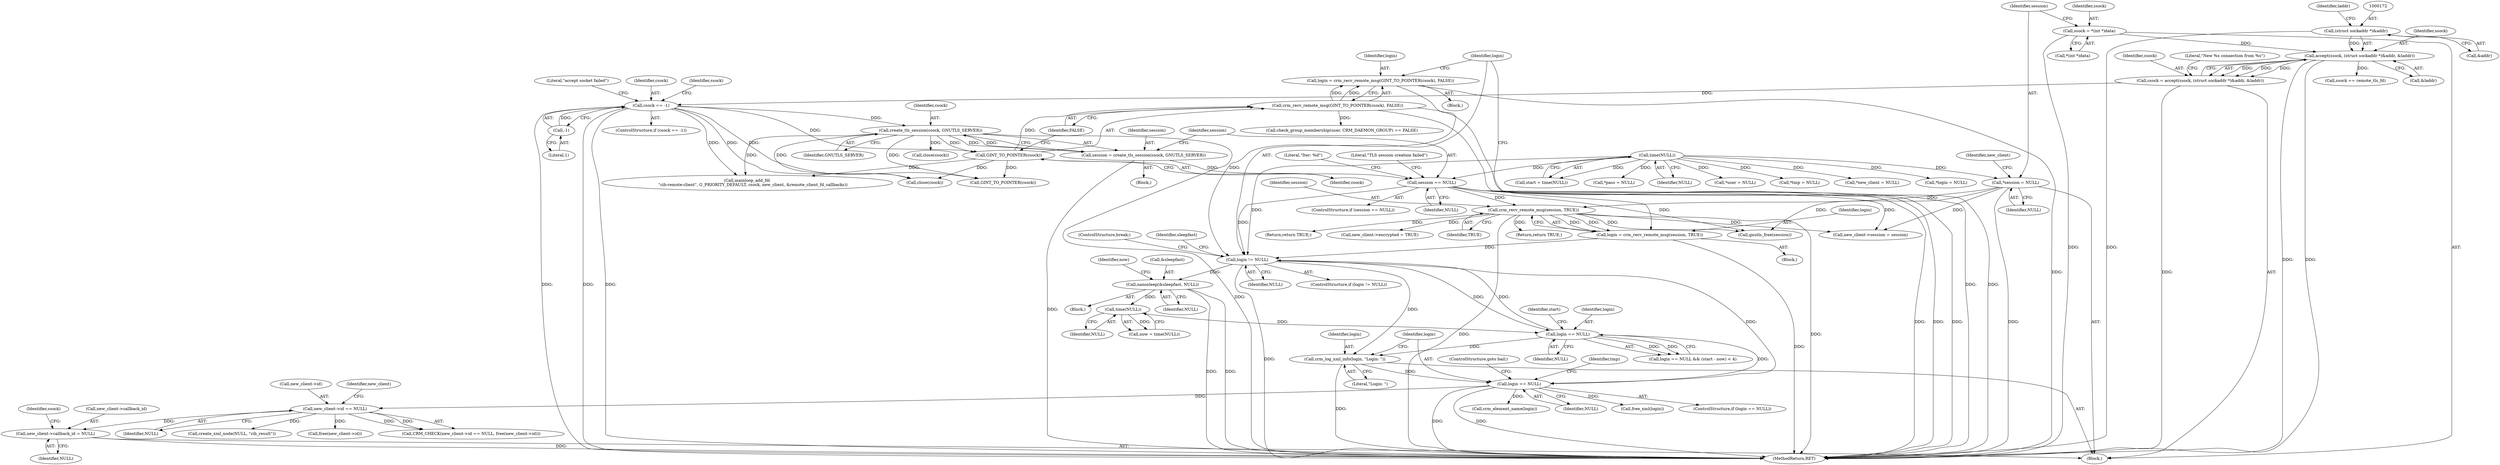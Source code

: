 digraph "1_pacemaker_564f7cc2a51dcd2f28ab12a13394f31be5aa3c93_2@pointer" {
"1000370" [label="(Call,new_client->callback_id = NULL)"];
"1000350" [label="(Call,new_client->id == NULL)"];
"1000271" [label="(Call,login == NULL)"];
"1000267" [label="(Call,crm_log_xml_info(login, \"Login: \"))"];
"1000259" [label="(Call,login == NULL)"];
"1000245" [label="(Call,login != NULL)"];
"1000238" [label="(Call,login = crm_recv_remote_msg(GINT_TO_POINTER(csock), FALSE))"];
"1000240" [label="(Call,crm_recv_remote_msg(GINT_TO_POINTER(csock), FALSE))"];
"1000241" [label="(Call,GINT_TO_POINTER(csock))"];
"1000190" [label="(Call,csock == -1)"];
"1000167" [label="(Call,csock = accept(ssock, (struct sockaddr *)&addr, &laddr))"];
"1000169" [label="(Call,accept(ssock, (struct sockaddr *)&addr, &laddr))"];
"1000129" [label="(Call,ssock = *(int *)data)"];
"1000171" [label="(Call,(struct sockaddr *)&addr)"];
"1000192" [label="(Call,-1)"];
"1000206" [label="(Call,create_tls_session(csock, GNUTLS_SERVER))"];
"1000231" [label="(Call,login = crm_recv_remote_msg(session, TRUE))"];
"1000233" [label="(Call,crm_recv_remote_msg(session, TRUE))"];
"1000210" [label="(Call,session == NULL)"];
"1000204" [label="(Call,session = create_tls_session(csock, GNUTLS_SERVER))"];
"1000125" [label="(Call,time(NULL))"];
"1000136" [label="(Call,*session = NULL)"];
"1000256" [label="(Call,time(NULL))"];
"1000250" [label="(Call,nanosleep(&sleepfast, NULL))"];
"1000204" [label="(Call,session = create_tls_session(csock, GNUTLS_SERVER))"];
"1000178" [label="(Literal,\"New %s connection from %s\")"];
"1000270" [label="(ControlStructure,if (login == NULL))"];
"1000234" [label="(Identifier,session)"];
"1000130" [label="(Identifier,ssock)"];
"1000268" [label="(Identifier,login)"];
"1000180" [label="(Call,ssock == remote_tls_fd)"];
"1000251" [label="(Call,&sleepfast)"];
"1000196" [label="(Literal,\"accept socket failed\")"];
"1000314" [label="(Call,check_group_membership(user, CRM_DAEMON_GROUP) == FALSE)"];
"1000351" [label="(Call,new_client->id)"];
"1000271" [label="(Call,login == NULL)"];
"1000242" [label="(Identifier,csock)"];
"1000175" [label="(Call,&laddr)"];
"1000131" [label="(Call,*(int *)data)"];
"1000176" [label="(Identifier,laddr)"];
"1000215" [label="(Literal,\"TLS session creation failed\")"];
"1000137" [label="(Identifier,session)"];
"1000260" [label="(Identifier,login)"];
"1000457" [label="(Call,gnutls_free(session))"];
"1000212" [label="(Identifier,NULL)"];
"1000253" [label="(Identifier,NULL)"];
"1000355" [label="(Call,free(new_client->id))"];
"1000256" [label="(Call,time(NULL))"];
"1000275" [label="(ControlStructure,goto bail;)"];
"1000377" [label="(Identifier,ssock)"];
"1000152" [label="(Call,*pass = NULL)"];
"1000246" [label="(Identifier,login)"];
"1000243" [label="(Identifier,FALSE)"];
"1000240" [label="(Call,crm_recv_remote_msg(GINT_TO_POINTER(csock), FALSE))"];
"1000463" [label="(Return,return TRUE;)"];
"1000207" [label="(Identifier,csock)"];
"1000247" [label="(Identifier,NULL)"];
"1000193" [label="(Literal,1)"];
"1000126" [label="(Identifier,NULL)"];
"1000216" [label="(Call,close(csock))"];
"1000148" [label="(Call,*user = NULL)"];
"1000442" [label="(Return,return TRUE;)"];
"1000239" [label="(Identifier,login)"];
"1000168" [label="(Identifier,csock)"];
"1000429" [label="(Call,mainloop_add_fd(\n         \"cib-remote-client\", G_PRIORITY_DEFAULT, csock, new_client, &remote_client_fd_callbacks))"];
"1000357" [label="(Identifier,new_client)"];
"1000156" [label="(Call,*tmp = NULL)"];
"1000269" [label="(Literal,\"Login: \")"];
"1000273" [label="(Identifier,NULL)"];
"1000370" [label="(Call,new_client->callback_id = NULL)"];
"1000267" [label="(Call,crm_log_xml_info(login, \"Login: \"))"];
"1000374" [label="(Identifier,NULL)"];
"1000108" [label="(Block,)"];
"1000250" [label="(Call,nanosleep(&sleepfast, NULL))"];
"1000203" [label="(Block,)"];
"1000350" [label="(Call,new_client->id == NULL)"];
"1000125" [label="(Call,time(NULL))"];
"1000396" [label="(Call,GINT_TO_POINTER(csock))"];
"1000191" [label="(Identifier,csock)"];
"1000192" [label="(Call,-1)"];
"1000278" [label="(Call,crm_element_name(login))"];
"1000206" [label="(Call,create_tls_session(csock, GNUTLS_SERVER))"];
"1000277" [label="(Identifier,tmp)"];
"1000230" [label="(Block,)"];
"1000233" [label="(Call,crm_recv_remote_msg(session, TRUE))"];
"1000232" [label="(Identifier,login)"];
"1000380" [label="(Call,new_client->encrypted = TRUE)"];
"1000221" [label="(Block,)"];
"1000140" [label="(Call,*new_client = NULL)"];
"1000245" [label="(Call,login != NULL)"];
"1000171" [label="(Call,(struct sockaddr *)&addr)"];
"1000371" [label="(Call,new_client->callback_id)"];
"1000235" [label="(Identifier,TRUE)"];
"1000129" [label="(Call,ssock = *(int *)data)"];
"1000238" [label="(Call,login = crm_recv_remote_msg(GINT_TO_POINTER(csock), FALSE))"];
"1000209" [label="(ControlStructure,if (session == NULL))"];
"1000465" [label="(MethodReturn,RET)"];
"1000261" [label="(Identifier,NULL)"];
"1000136" [label="(Call,*session = NULL)"];
"1000249" [label="(ControlStructure,break;)"];
"1000144" [label="(Call,*login = NULL)"];
"1000264" [label="(Identifier,start)"];
"1000244" [label="(ControlStructure,if (login != NULL))"];
"1000272" [label="(Identifier,login)"];
"1000170" [label="(Identifier,ssock)"];
"1000190" [label="(Call,csock == -1)"];
"1000258" [label="(Call,login == NULL && (start - now) < 4)"];
"1000138" [label="(Identifier,NULL)"];
"1000241" [label="(Call,GINT_TO_POINTER(csock))"];
"1000223" [label="(Literal,\"Iter: %d\")"];
"1000208" [label="(Identifier,GNUTLS_SERVER)"];
"1000349" [label="(Call,CRM_CHECK(new_client->id == NULL, free(new_client->id)))"];
"1000354" [label="(Identifier,NULL)"];
"1000211" [label="(Identifier,session)"];
"1000255" [label="(Identifier,now)"];
"1000231" [label="(Call,login = crm_recv_remote_msg(session, TRUE))"];
"1000201" [label="(Identifier,ssock)"];
"1000402" [label="(Call,create_xml_node(NULL, \"cib_result\"))"];
"1000459" [label="(Call,close(csock))"];
"1000169" [label="(Call,accept(ssock, (struct sockaddr *)&addr, &laddr))"];
"1000259" [label="(Call,login == NULL)"];
"1000205" [label="(Identifier,session)"];
"1000210" [label="(Call,session == NULL)"];
"1000237" [label="(Block,)"];
"1000252" [label="(Identifier,sleepfast)"];
"1000123" [label="(Call,start = time(NULL))"];
"1000141" [label="(Identifier,new_client)"];
"1000254" [label="(Call,now = time(NULL))"];
"1000461" [label="(Call,free_xml(login))"];
"1000257" [label="(Identifier,NULL)"];
"1000189" [label="(ControlStructure,if (csock == -1))"];
"1000385" [label="(Call,new_client->session = session)"];
"1000173" [label="(Call,&addr)"];
"1000167" [label="(Call,csock = accept(ssock, (struct sockaddr *)&addr, &laddr))"];
"1000370" -> "1000108"  [label="AST: "];
"1000370" -> "1000374"  [label="CFG: "];
"1000371" -> "1000370"  [label="AST: "];
"1000374" -> "1000370"  [label="AST: "];
"1000377" -> "1000370"  [label="CFG: "];
"1000370" -> "1000465"  [label="DDG: "];
"1000350" -> "1000370"  [label="DDG: "];
"1000350" -> "1000349"  [label="AST: "];
"1000350" -> "1000354"  [label="CFG: "];
"1000351" -> "1000350"  [label="AST: "];
"1000354" -> "1000350"  [label="AST: "];
"1000357" -> "1000350"  [label="CFG: "];
"1000350" -> "1000349"  [label="DDG: "];
"1000350" -> "1000349"  [label="DDG: "];
"1000271" -> "1000350"  [label="DDG: "];
"1000350" -> "1000355"  [label="DDG: "];
"1000350" -> "1000402"  [label="DDG: "];
"1000271" -> "1000270"  [label="AST: "];
"1000271" -> "1000273"  [label="CFG: "];
"1000272" -> "1000271"  [label="AST: "];
"1000273" -> "1000271"  [label="AST: "];
"1000275" -> "1000271"  [label="CFG: "];
"1000277" -> "1000271"  [label="CFG: "];
"1000271" -> "1000465"  [label="DDG: "];
"1000271" -> "1000465"  [label="DDG: "];
"1000267" -> "1000271"  [label="DDG: "];
"1000259" -> "1000271"  [label="DDG: "];
"1000245" -> "1000271"  [label="DDG: "];
"1000271" -> "1000278"  [label="DDG: "];
"1000271" -> "1000461"  [label="DDG: "];
"1000267" -> "1000108"  [label="AST: "];
"1000267" -> "1000269"  [label="CFG: "];
"1000268" -> "1000267"  [label="AST: "];
"1000269" -> "1000267"  [label="AST: "];
"1000272" -> "1000267"  [label="CFG: "];
"1000267" -> "1000465"  [label="DDG: "];
"1000259" -> "1000267"  [label="DDG: "];
"1000245" -> "1000267"  [label="DDG: "];
"1000259" -> "1000258"  [label="AST: "];
"1000259" -> "1000261"  [label="CFG: "];
"1000260" -> "1000259"  [label="AST: "];
"1000261" -> "1000259"  [label="AST: "];
"1000264" -> "1000259"  [label="CFG: "];
"1000258" -> "1000259"  [label="CFG: "];
"1000259" -> "1000245"  [label="DDG: "];
"1000259" -> "1000258"  [label="DDG: "];
"1000259" -> "1000258"  [label="DDG: "];
"1000245" -> "1000259"  [label="DDG: "];
"1000256" -> "1000259"  [label="DDG: "];
"1000245" -> "1000244"  [label="AST: "];
"1000245" -> "1000247"  [label="CFG: "];
"1000246" -> "1000245"  [label="AST: "];
"1000247" -> "1000245"  [label="AST: "];
"1000249" -> "1000245"  [label="CFG: "];
"1000252" -> "1000245"  [label="CFG: "];
"1000245" -> "1000465"  [label="DDG: "];
"1000238" -> "1000245"  [label="DDG: "];
"1000231" -> "1000245"  [label="DDG: "];
"1000210" -> "1000245"  [label="DDG: "];
"1000125" -> "1000245"  [label="DDG: "];
"1000245" -> "1000250"  [label="DDG: "];
"1000238" -> "1000237"  [label="AST: "];
"1000238" -> "1000240"  [label="CFG: "];
"1000239" -> "1000238"  [label="AST: "];
"1000240" -> "1000238"  [label="AST: "];
"1000246" -> "1000238"  [label="CFG: "];
"1000238" -> "1000465"  [label="DDG: "];
"1000240" -> "1000238"  [label="DDG: "];
"1000240" -> "1000238"  [label="DDG: "];
"1000240" -> "1000243"  [label="CFG: "];
"1000241" -> "1000240"  [label="AST: "];
"1000243" -> "1000240"  [label="AST: "];
"1000240" -> "1000465"  [label="DDG: "];
"1000240" -> "1000465"  [label="DDG: "];
"1000241" -> "1000240"  [label="DDG: "];
"1000240" -> "1000314"  [label="DDG: "];
"1000241" -> "1000242"  [label="CFG: "];
"1000242" -> "1000241"  [label="AST: "];
"1000243" -> "1000241"  [label="CFG: "];
"1000190" -> "1000241"  [label="DDG: "];
"1000206" -> "1000241"  [label="DDG: "];
"1000241" -> "1000396"  [label="DDG: "];
"1000241" -> "1000429"  [label="DDG: "];
"1000241" -> "1000459"  [label="DDG: "];
"1000190" -> "1000189"  [label="AST: "];
"1000190" -> "1000192"  [label="CFG: "];
"1000191" -> "1000190"  [label="AST: "];
"1000192" -> "1000190"  [label="AST: "];
"1000196" -> "1000190"  [label="CFG: "];
"1000201" -> "1000190"  [label="CFG: "];
"1000190" -> "1000465"  [label="DDG: "];
"1000190" -> "1000465"  [label="DDG: "];
"1000190" -> "1000465"  [label="DDG: "];
"1000167" -> "1000190"  [label="DDG: "];
"1000192" -> "1000190"  [label="DDG: "];
"1000190" -> "1000206"  [label="DDG: "];
"1000190" -> "1000396"  [label="DDG: "];
"1000190" -> "1000429"  [label="DDG: "];
"1000190" -> "1000459"  [label="DDG: "];
"1000167" -> "1000108"  [label="AST: "];
"1000167" -> "1000169"  [label="CFG: "];
"1000168" -> "1000167"  [label="AST: "];
"1000169" -> "1000167"  [label="AST: "];
"1000178" -> "1000167"  [label="CFG: "];
"1000167" -> "1000465"  [label="DDG: "];
"1000169" -> "1000167"  [label="DDG: "];
"1000169" -> "1000167"  [label="DDG: "];
"1000169" -> "1000167"  [label="DDG: "];
"1000169" -> "1000175"  [label="CFG: "];
"1000170" -> "1000169"  [label="AST: "];
"1000171" -> "1000169"  [label="AST: "];
"1000175" -> "1000169"  [label="AST: "];
"1000169" -> "1000465"  [label="DDG: "];
"1000169" -> "1000465"  [label="DDG: "];
"1000129" -> "1000169"  [label="DDG: "];
"1000171" -> "1000169"  [label="DDG: "];
"1000169" -> "1000180"  [label="DDG: "];
"1000129" -> "1000108"  [label="AST: "];
"1000129" -> "1000131"  [label="CFG: "];
"1000130" -> "1000129"  [label="AST: "];
"1000131" -> "1000129"  [label="AST: "];
"1000137" -> "1000129"  [label="CFG: "];
"1000129" -> "1000465"  [label="DDG: "];
"1000171" -> "1000173"  [label="CFG: "];
"1000172" -> "1000171"  [label="AST: "];
"1000173" -> "1000171"  [label="AST: "];
"1000176" -> "1000171"  [label="CFG: "];
"1000171" -> "1000465"  [label="DDG: "];
"1000192" -> "1000193"  [label="CFG: "];
"1000193" -> "1000192"  [label="AST: "];
"1000206" -> "1000204"  [label="AST: "];
"1000206" -> "1000208"  [label="CFG: "];
"1000207" -> "1000206"  [label="AST: "];
"1000208" -> "1000206"  [label="AST: "];
"1000204" -> "1000206"  [label="CFG: "];
"1000206" -> "1000465"  [label="DDG: "];
"1000206" -> "1000204"  [label="DDG: "];
"1000206" -> "1000204"  [label="DDG: "];
"1000206" -> "1000216"  [label="DDG: "];
"1000206" -> "1000396"  [label="DDG: "];
"1000206" -> "1000429"  [label="DDG: "];
"1000206" -> "1000459"  [label="DDG: "];
"1000231" -> "1000230"  [label="AST: "];
"1000231" -> "1000233"  [label="CFG: "];
"1000232" -> "1000231"  [label="AST: "];
"1000233" -> "1000231"  [label="AST: "];
"1000246" -> "1000231"  [label="CFG: "];
"1000231" -> "1000465"  [label="DDG: "];
"1000233" -> "1000231"  [label="DDG: "];
"1000233" -> "1000231"  [label="DDG: "];
"1000233" -> "1000235"  [label="CFG: "];
"1000234" -> "1000233"  [label="AST: "];
"1000235" -> "1000233"  [label="AST: "];
"1000233" -> "1000465"  [label="DDG: "];
"1000233" -> "1000465"  [label="DDG: "];
"1000210" -> "1000233"  [label="DDG: "];
"1000136" -> "1000233"  [label="DDG: "];
"1000233" -> "1000380"  [label="DDG: "];
"1000233" -> "1000385"  [label="DDG: "];
"1000233" -> "1000442"  [label="DDG: "];
"1000233" -> "1000457"  [label="DDG: "];
"1000233" -> "1000463"  [label="DDG: "];
"1000210" -> "1000209"  [label="AST: "];
"1000210" -> "1000212"  [label="CFG: "];
"1000211" -> "1000210"  [label="AST: "];
"1000212" -> "1000210"  [label="AST: "];
"1000215" -> "1000210"  [label="CFG: "];
"1000223" -> "1000210"  [label="CFG: "];
"1000210" -> "1000465"  [label="DDG: "];
"1000210" -> "1000465"  [label="DDG: "];
"1000210" -> "1000465"  [label="DDG: "];
"1000204" -> "1000210"  [label="DDG: "];
"1000125" -> "1000210"  [label="DDG: "];
"1000210" -> "1000385"  [label="DDG: "];
"1000210" -> "1000457"  [label="DDG: "];
"1000204" -> "1000203"  [label="AST: "];
"1000205" -> "1000204"  [label="AST: "];
"1000211" -> "1000204"  [label="CFG: "];
"1000204" -> "1000465"  [label="DDG: "];
"1000125" -> "1000123"  [label="AST: "];
"1000125" -> "1000126"  [label="CFG: "];
"1000126" -> "1000125"  [label="AST: "];
"1000123" -> "1000125"  [label="CFG: "];
"1000125" -> "1000123"  [label="DDG: "];
"1000125" -> "1000136"  [label="DDG: "];
"1000125" -> "1000140"  [label="DDG: "];
"1000125" -> "1000144"  [label="DDG: "];
"1000125" -> "1000148"  [label="DDG: "];
"1000125" -> "1000152"  [label="DDG: "];
"1000125" -> "1000156"  [label="DDG: "];
"1000136" -> "1000108"  [label="AST: "];
"1000136" -> "1000138"  [label="CFG: "];
"1000137" -> "1000136"  [label="AST: "];
"1000138" -> "1000136"  [label="AST: "];
"1000141" -> "1000136"  [label="CFG: "];
"1000136" -> "1000465"  [label="DDG: "];
"1000136" -> "1000385"  [label="DDG: "];
"1000136" -> "1000457"  [label="DDG: "];
"1000256" -> "1000254"  [label="AST: "];
"1000256" -> "1000257"  [label="CFG: "];
"1000257" -> "1000256"  [label="AST: "];
"1000254" -> "1000256"  [label="CFG: "];
"1000256" -> "1000254"  [label="DDG: "];
"1000250" -> "1000256"  [label="DDG: "];
"1000250" -> "1000221"  [label="AST: "];
"1000250" -> "1000253"  [label="CFG: "];
"1000251" -> "1000250"  [label="AST: "];
"1000253" -> "1000250"  [label="AST: "];
"1000255" -> "1000250"  [label="CFG: "];
"1000250" -> "1000465"  [label="DDG: "];
"1000250" -> "1000465"  [label="DDG: "];
}

